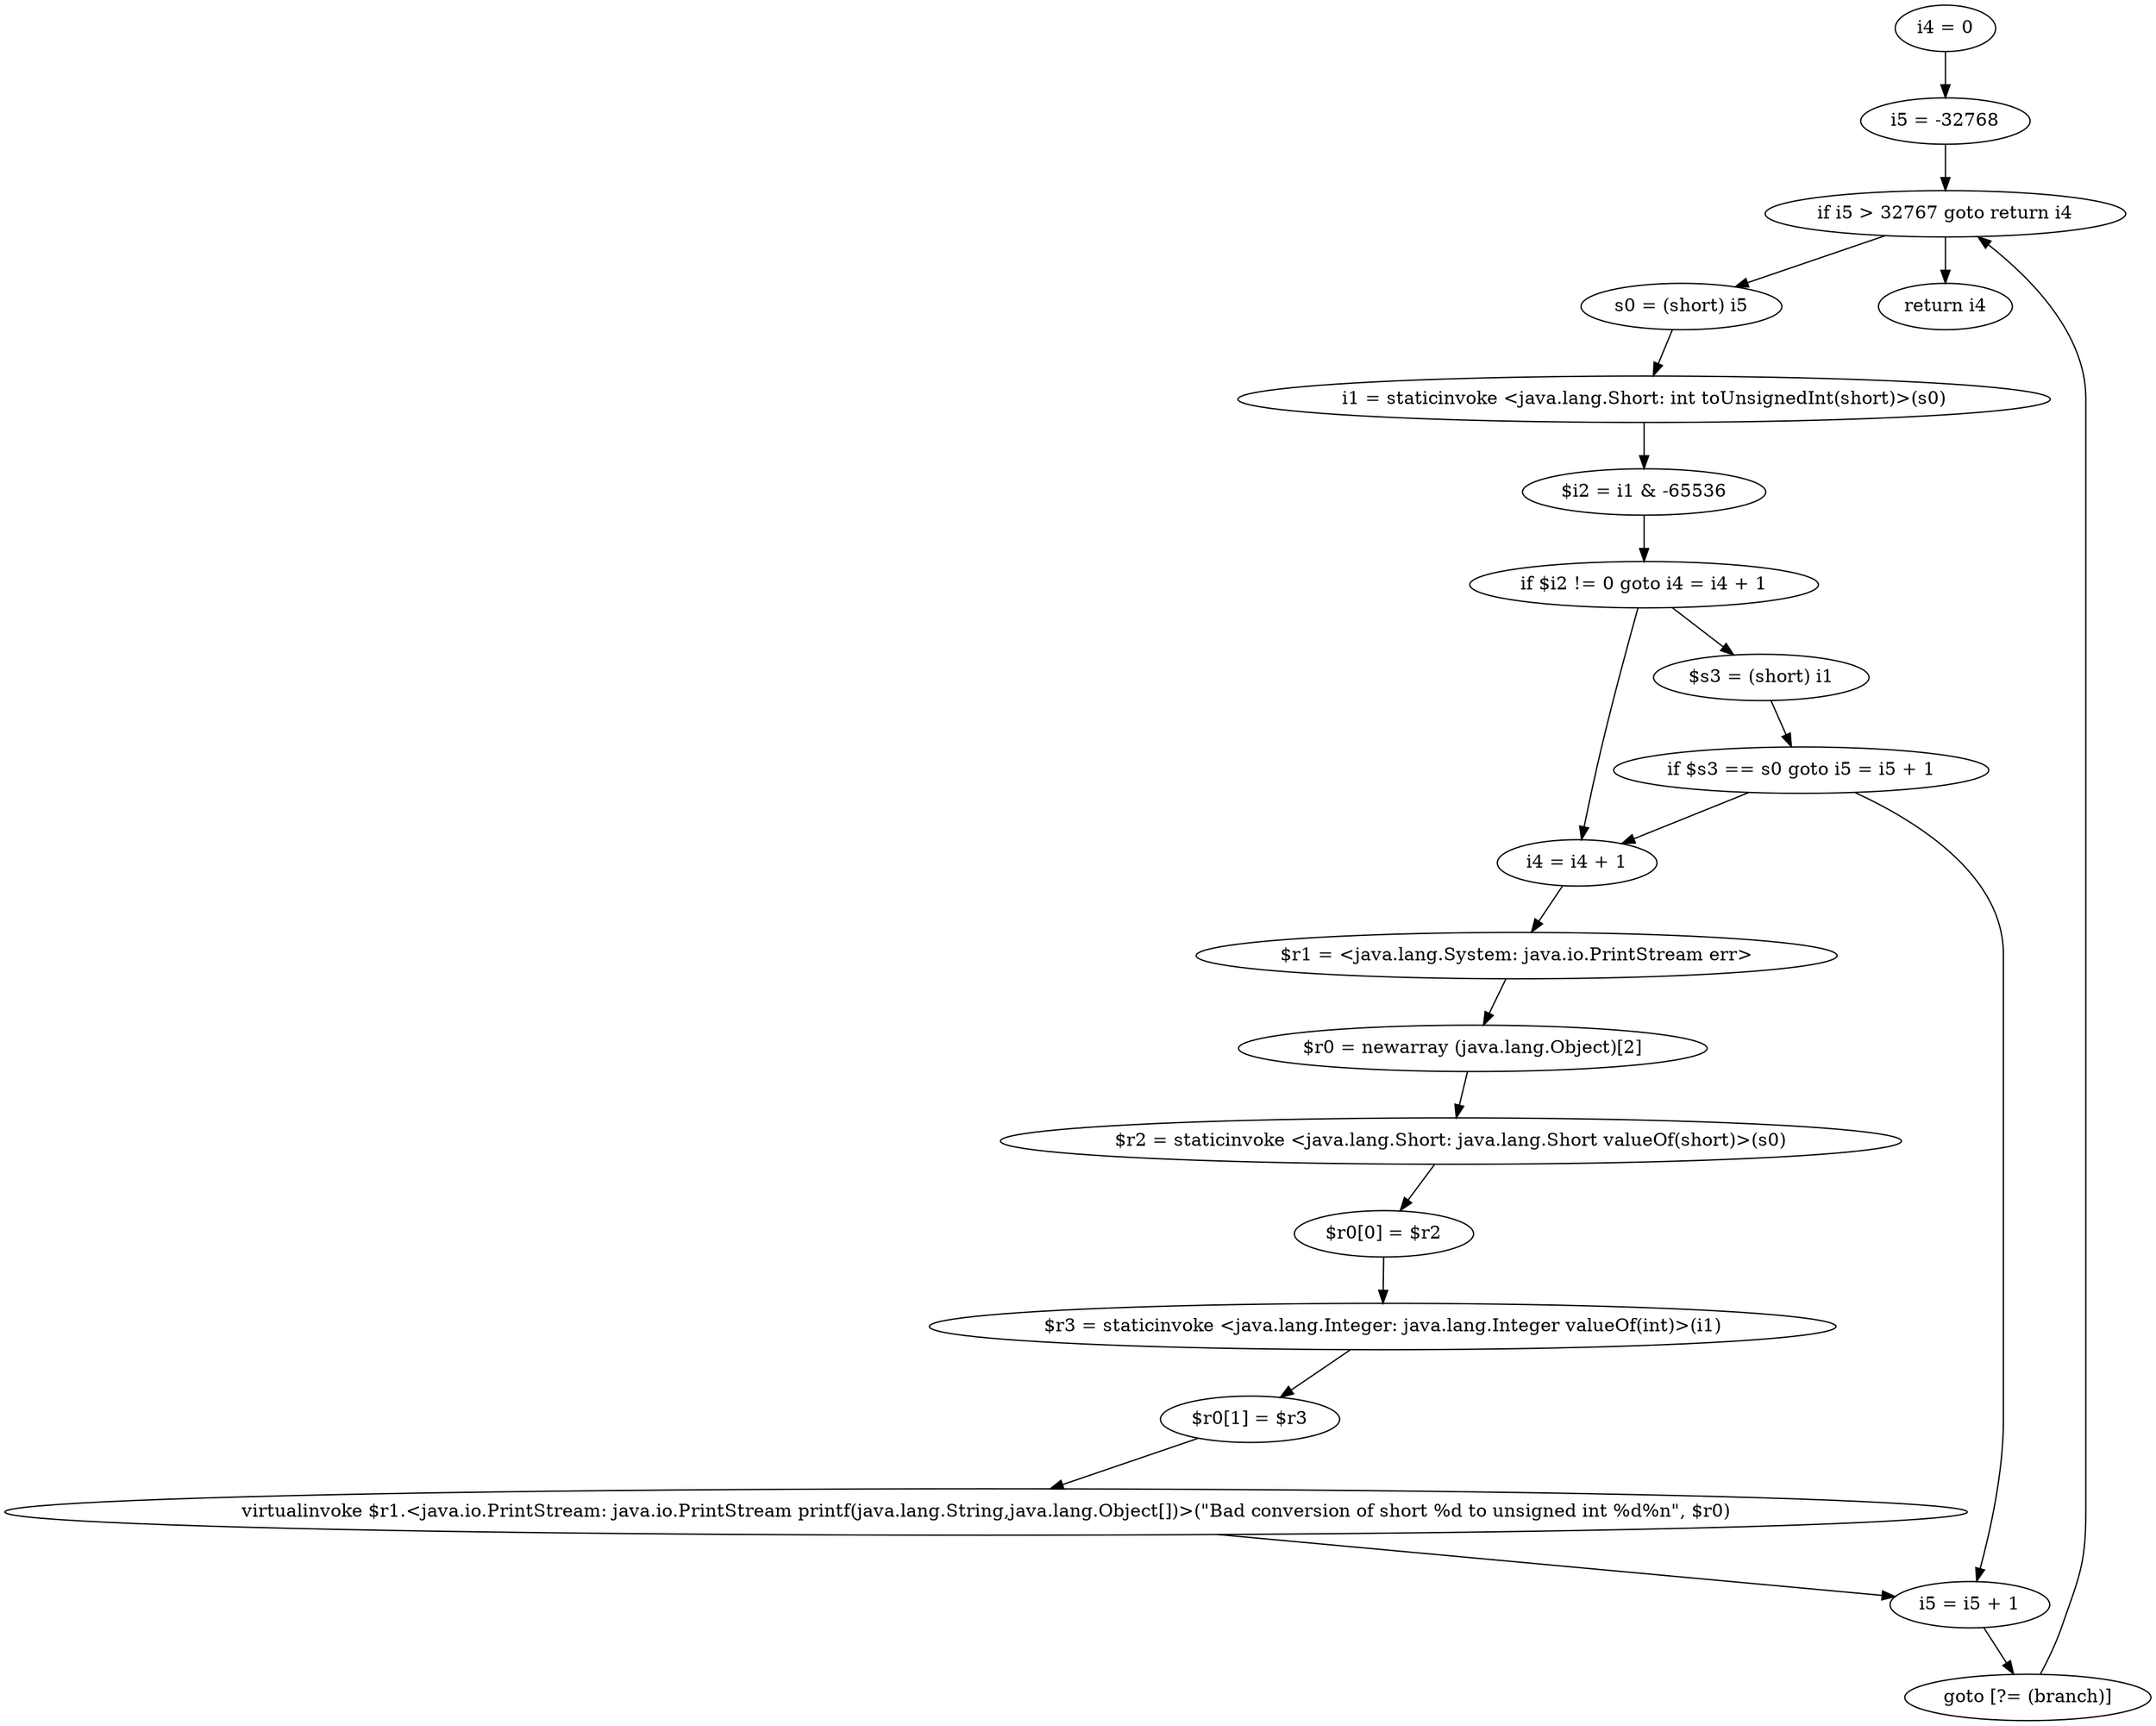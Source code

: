 digraph "unitGraph" {
    "i4 = 0"
    "i5 = -32768"
    "if i5 > 32767 goto return i4"
    "s0 = (short) i5"
    "i1 = staticinvoke <java.lang.Short: int toUnsignedInt(short)>(s0)"
    "$i2 = i1 & -65536"
    "if $i2 != 0 goto i4 = i4 + 1"
    "$s3 = (short) i1"
    "if $s3 == s0 goto i5 = i5 + 1"
    "i4 = i4 + 1"
    "$r1 = <java.lang.System: java.io.PrintStream err>"
    "$r0 = newarray (java.lang.Object)[2]"
    "$r2 = staticinvoke <java.lang.Short: java.lang.Short valueOf(short)>(s0)"
    "$r0[0] = $r2"
    "$r3 = staticinvoke <java.lang.Integer: java.lang.Integer valueOf(int)>(i1)"
    "$r0[1] = $r3"
    "virtualinvoke $r1.<java.io.PrintStream: java.io.PrintStream printf(java.lang.String,java.lang.Object[])>(\"Bad conversion of short %d to unsigned int %d%n\", $r0)"
    "i5 = i5 + 1"
    "goto [?= (branch)]"
    "return i4"
    "i4 = 0"->"i5 = -32768";
    "i5 = -32768"->"if i5 > 32767 goto return i4";
    "if i5 > 32767 goto return i4"->"s0 = (short) i5";
    "if i5 > 32767 goto return i4"->"return i4";
    "s0 = (short) i5"->"i1 = staticinvoke <java.lang.Short: int toUnsignedInt(short)>(s0)";
    "i1 = staticinvoke <java.lang.Short: int toUnsignedInt(short)>(s0)"->"$i2 = i1 & -65536";
    "$i2 = i1 & -65536"->"if $i2 != 0 goto i4 = i4 + 1";
    "if $i2 != 0 goto i4 = i4 + 1"->"$s3 = (short) i1";
    "if $i2 != 0 goto i4 = i4 + 1"->"i4 = i4 + 1";
    "$s3 = (short) i1"->"if $s3 == s0 goto i5 = i5 + 1";
    "if $s3 == s0 goto i5 = i5 + 1"->"i4 = i4 + 1";
    "if $s3 == s0 goto i5 = i5 + 1"->"i5 = i5 + 1";
    "i4 = i4 + 1"->"$r1 = <java.lang.System: java.io.PrintStream err>";
    "$r1 = <java.lang.System: java.io.PrintStream err>"->"$r0 = newarray (java.lang.Object)[2]";
    "$r0 = newarray (java.lang.Object)[2]"->"$r2 = staticinvoke <java.lang.Short: java.lang.Short valueOf(short)>(s0)";
    "$r2 = staticinvoke <java.lang.Short: java.lang.Short valueOf(short)>(s0)"->"$r0[0] = $r2";
    "$r0[0] = $r2"->"$r3 = staticinvoke <java.lang.Integer: java.lang.Integer valueOf(int)>(i1)";
    "$r3 = staticinvoke <java.lang.Integer: java.lang.Integer valueOf(int)>(i1)"->"$r0[1] = $r3";
    "$r0[1] = $r3"->"virtualinvoke $r1.<java.io.PrintStream: java.io.PrintStream printf(java.lang.String,java.lang.Object[])>(\"Bad conversion of short %d to unsigned int %d%n\", $r0)";
    "virtualinvoke $r1.<java.io.PrintStream: java.io.PrintStream printf(java.lang.String,java.lang.Object[])>(\"Bad conversion of short %d to unsigned int %d%n\", $r0)"->"i5 = i5 + 1";
    "i5 = i5 + 1"->"goto [?= (branch)]";
    "goto [?= (branch)]"->"if i5 > 32767 goto return i4";
}
